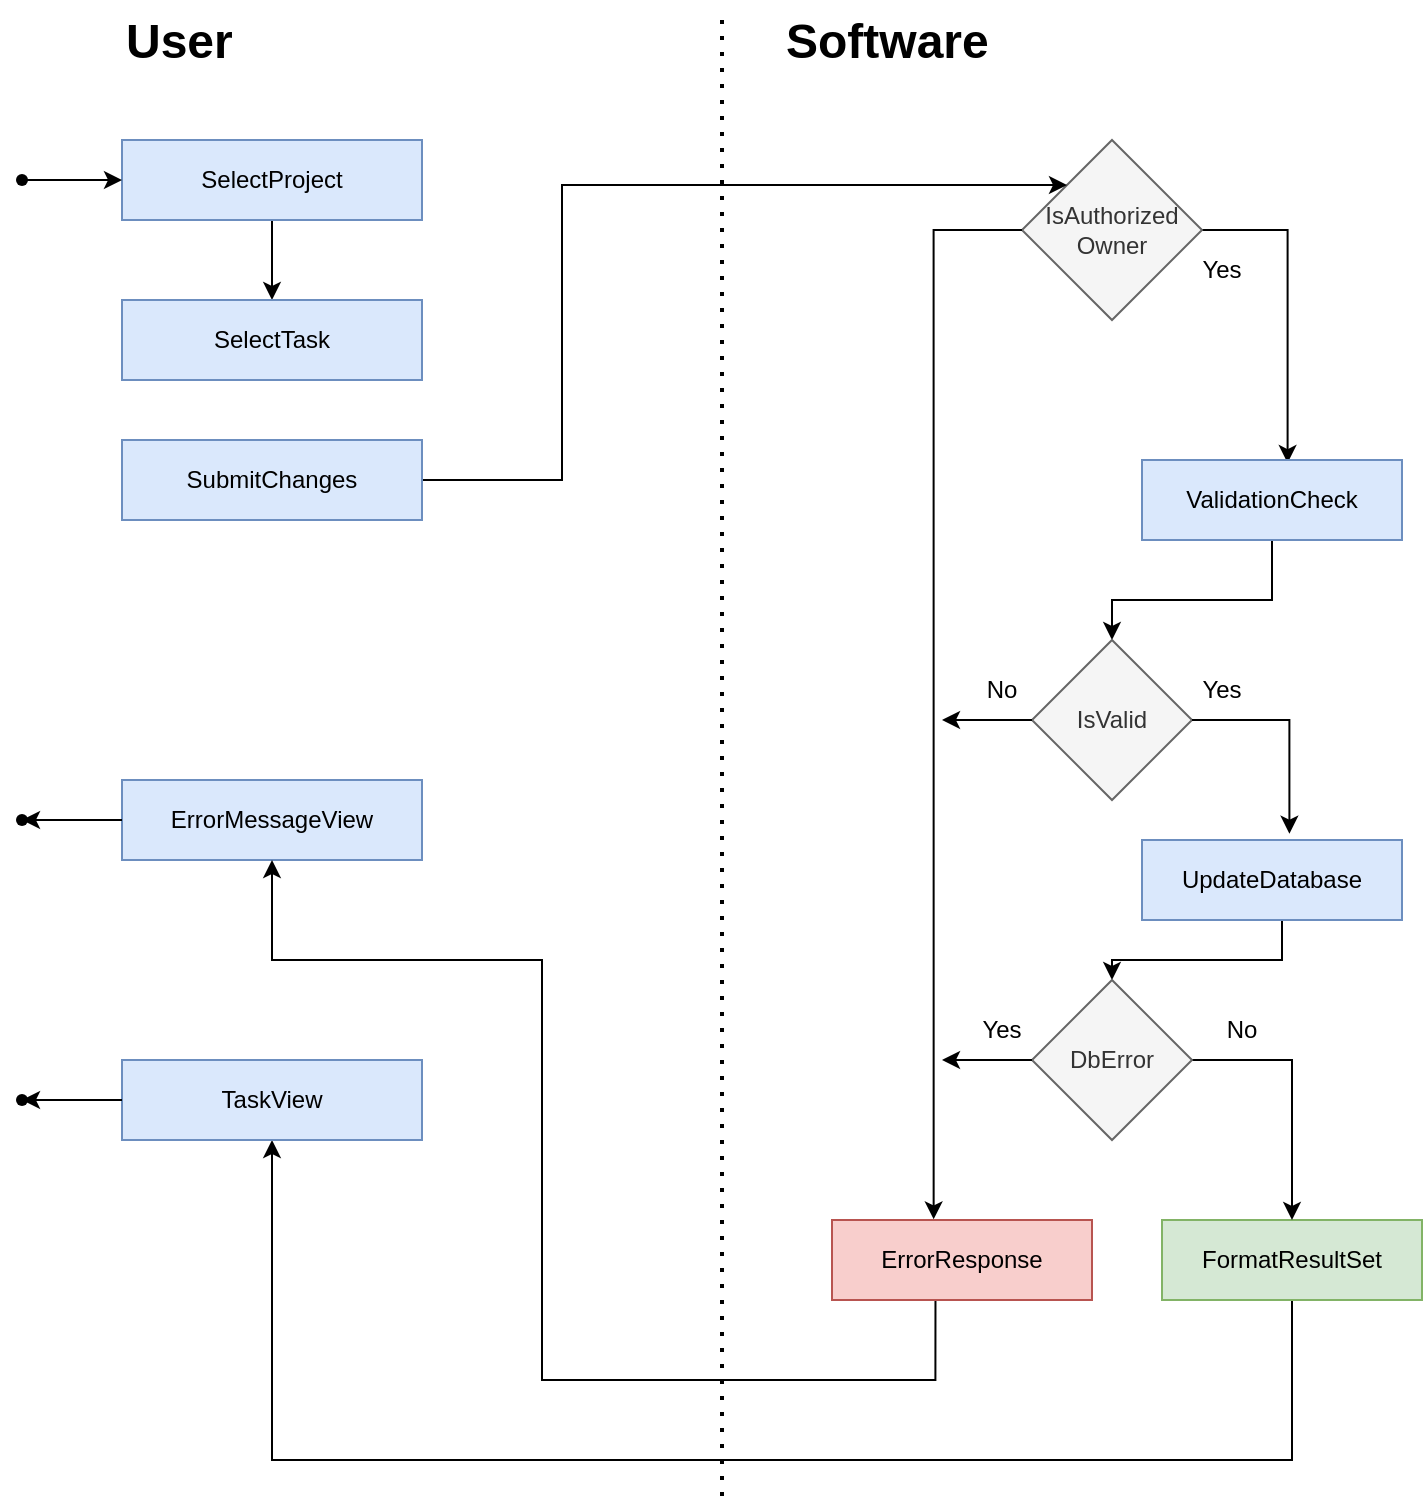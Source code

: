 <mxfile version="24.8.3">
  <diagram id="C5RBs43oDa-KdzZeNtuy" name="Page-1">
    <mxGraphModel dx="1283" dy="567" grid="1" gridSize="10" guides="1" tooltips="1" connect="1" arrows="1" fold="1" page="1" pageScale="1" pageWidth="827" pageHeight="1169" math="0" shadow="0">
      <root>
        <mxCell id="WIyWlLk6GJQsqaUBKTNV-0" />
        <mxCell id="WIyWlLk6GJQsqaUBKTNV-1" parent="WIyWlLk6GJQsqaUBKTNV-0" />
        <mxCell id="T0vc6EYNenZj_TDjWAiG-0" style="edgeStyle=orthogonalEdgeStyle;rounded=0;orthogonalLoop=1;jettySize=auto;html=1;exitX=0.5;exitY=1;exitDx=0;exitDy=0;entryX=0.5;entryY=0;entryDx=0;entryDy=0;" edge="1" parent="WIyWlLk6GJQsqaUBKTNV-1" source="T0vc6EYNenZj_TDjWAiG-1" target="T0vc6EYNenZj_TDjWAiG-6">
          <mxGeometry relative="1" as="geometry" />
        </mxCell>
        <mxCell id="T0vc6EYNenZj_TDjWAiG-1" value="SelectProject" style="rounded=0;whiteSpace=wrap;html=1;fillColor=#dae8fc;strokeColor=#6c8ebf;" vertex="1" parent="WIyWlLk6GJQsqaUBKTNV-1">
          <mxGeometry x="70" y="110" width="150" height="40" as="geometry" />
        </mxCell>
        <mxCell id="T0vc6EYNenZj_TDjWAiG-3" style="edgeStyle=orthogonalEdgeStyle;rounded=0;orthogonalLoop=1;jettySize=auto;html=1;entryX=0.56;entryY=0.038;entryDx=0;entryDy=0;entryPerimeter=0;" edge="1" parent="WIyWlLk6GJQsqaUBKTNV-1" source="T0vc6EYNenZj_TDjWAiG-4" target="T0vc6EYNenZj_TDjWAiG-11">
          <mxGeometry relative="1" as="geometry">
            <mxPoint x="650" y="260" as="targetPoint" />
            <Array as="points">
              <mxPoint x="653" y="155" />
            </Array>
          </mxGeometry>
        </mxCell>
        <mxCell id="T0vc6EYNenZj_TDjWAiG-4" value="IsAuthorized Owner" style="rhombus;whiteSpace=wrap;html=1;fillColor=#f5f5f5;fontColor=#333333;strokeColor=#666666;rounded=0;" vertex="1" parent="WIyWlLk6GJQsqaUBKTNV-1">
          <mxGeometry x="520" y="110" width="90" height="90" as="geometry" />
        </mxCell>
        <mxCell id="T0vc6EYNenZj_TDjWAiG-5" style="edgeStyle=orthogonalEdgeStyle;rounded=0;orthogonalLoop=1;jettySize=auto;html=1;entryX=0;entryY=0;entryDx=0;entryDy=0;" edge="1" parent="WIyWlLk6GJQsqaUBKTNV-1" target="T0vc6EYNenZj_TDjWAiG-4">
          <mxGeometry relative="1" as="geometry">
            <Array as="points">
              <mxPoint x="220" y="280" />
              <mxPoint x="290" y="280" />
              <mxPoint x="290" y="133" />
            </Array>
            <mxPoint x="230" y="280" as="sourcePoint" />
          </mxGeometry>
        </mxCell>
        <mxCell id="T0vc6EYNenZj_TDjWAiG-6" value="SelectTask" style="rounded=0;whiteSpace=wrap;html=1;fillColor=#dae8fc;strokeColor=#6c8ebf;" vertex="1" parent="WIyWlLk6GJQsqaUBKTNV-1">
          <mxGeometry x="70" y="190" width="150" height="40" as="geometry" />
        </mxCell>
        <mxCell id="T0vc6EYNenZj_TDjWAiG-9" value="No" style="text;html=1;align=center;verticalAlign=middle;whiteSpace=wrap;rounded=0;" vertex="1" parent="WIyWlLk6GJQsqaUBKTNV-1">
          <mxGeometry x="480" y="370" width="60" height="30" as="geometry" />
        </mxCell>
        <mxCell id="T0vc6EYNenZj_TDjWAiG-10" style="edgeStyle=orthogonalEdgeStyle;rounded=0;orthogonalLoop=1;jettySize=auto;html=1;exitX=0.5;exitY=1;exitDx=0;exitDy=0;entryX=0.5;entryY=0;entryDx=0;entryDy=0;" edge="1" parent="WIyWlLk6GJQsqaUBKTNV-1" source="T0vc6EYNenZj_TDjWAiG-11" target="T0vc6EYNenZj_TDjWAiG-13">
          <mxGeometry relative="1" as="geometry">
            <Array as="points">
              <mxPoint x="645" y="340" />
              <mxPoint x="565" y="340" />
            </Array>
          </mxGeometry>
        </mxCell>
        <mxCell id="T0vc6EYNenZj_TDjWAiG-11" value="ValidationCheck" style="rounded=0;whiteSpace=wrap;html=1;fillColor=#dae8fc;strokeColor=#6c8ebf;" vertex="1" parent="WIyWlLk6GJQsqaUBKTNV-1">
          <mxGeometry x="580" y="270" width="130" height="40" as="geometry" />
        </mxCell>
        <mxCell id="T0vc6EYNenZj_TDjWAiG-13" value="IsValid" style="rhombus;whiteSpace=wrap;html=1;fillColor=#f5f5f5;fontColor=#333333;strokeColor=#666666;rounded=0;" vertex="1" parent="WIyWlLk6GJQsqaUBKTNV-1">
          <mxGeometry x="525" y="360" width="80" height="80" as="geometry" />
        </mxCell>
        <mxCell id="T0vc6EYNenZj_TDjWAiG-14" value="Yes" style="text;html=1;align=center;verticalAlign=middle;whiteSpace=wrap;rounded=0;" vertex="1" parent="WIyWlLk6GJQsqaUBKTNV-1">
          <mxGeometry x="590" y="160" width="60" height="30" as="geometry" />
        </mxCell>
        <mxCell id="T0vc6EYNenZj_TDjWAiG-80" style="edgeStyle=orthogonalEdgeStyle;rounded=0;orthogonalLoop=1;jettySize=auto;html=1;entryX=0.5;entryY=1;entryDx=0;entryDy=0;" edge="1" parent="WIyWlLk6GJQsqaUBKTNV-1" source="T0vc6EYNenZj_TDjWAiG-18" target="T0vc6EYNenZj_TDjWAiG-21">
          <mxGeometry relative="1" as="geometry">
            <Array as="points">
              <mxPoint x="655" y="770" />
              <mxPoint x="145" y="770" />
            </Array>
          </mxGeometry>
        </mxCell>
        <mxCell id="T0vc6EYNenZj_TDjWAiG-18" value="FormatResultSet" style="rounded=0;whiteSpace=wrap;html=1;fillColor=#d5e8d4;strokeColor=#82b366;" vertex="1" parent="WIyWlLk6GJQsqaUBKTNV-1">
          <mxGeometry x="590" y="650" width="130" height="40" as="geometry" />
        </mxCell>
        <mxCell id="T0vc6EYNenZj_TDjWAiG-20" value="ErrorMessageView" style="rounded=0;whiteSpace=wrap;html=1;fillColor=#dae8fc;strokeColor=#6c8ebf;" vertex="1" parent="WIyWlLk6GJQsqaUBKTNV-1">
          <mxGeometry x="70" y="430" width="150" height="40" as="geometry" />
        </mxCell>
        <mxCell id="T0vc6EYNenZj_TDjWAiG-21" value="TaskView" style="rounded=0;whiteSpace=wrap;html=1;fillColor=#dae8fc;strokeColor=#6c8ebf;" vertex="1" parent="WIyWlLk6GJQsqaUBKTNV-1">
          <mxGeometry x="70" y="570" width="150" height="40" as="geometry" />
        </mxCell>
        <mxCell id="T0vc6EYNenZj_TDjWAiG-22" value="" style="endArrow=none;dashed=1;html=1;dashPattern=1 3;strokeWidth=2;rounded=0;" edge="1" parent="WIyWlLk6GJQsqaUBKTNV-1">
          <mxGeometry width="50" height="50" relative="1" as="geometry">
            <mxPoint x="370" y="50" as="sourcePoint" />
            <mxPoint x="370" y="790" as="targetPoint" />
          </mxGeometry>
        </mxCell>
        <mxCell id="T0vc6EYNenZj_TDjWAiG-23" value="&lt;h1 style=&quot;margin-top: 0px;&quot;&gt;User&lt;/h1&gt;" style="text;html=1;whiteSpace=wrap;overflow=hidden;rounded=0;" vertex="1" parent="WIyWlLk6GJQsqaUBKTNV-1">
          <mxGeometry x="70" y="40" width="180" height="50" as="geometry" />
        </mxCell>
        <mxCell id="T0vc6EYNenZj_TDjWAiG-24" value="&lt;h1 style=&quot;margin-top: 0px;&quot;&gt;Software&lt;/h1&gt;" style="text;html=1;whiteSpace=wrap;overflow=hidden;rounded=0;" vertex="1" parent="WIyWlLk6GJQsqaUBKTNV-1">
          <mxGeometry x="400" y="40" width="180" height="50" as="geometry" />
        </mxCell>
        <mxCell id="T0vc6EYNenZj_TDjWAiG-25" style="edgeStyle=orthogonalEdgeStyle;orthogonalLoop=1;jettySize=auto;html=1;entryX=0;entryY=0.5;entryDx=0;entryDy=0;" edge="1" parent="WIyWlLk6GJQsqaUBKTNV-1" source="T0vc6EYNenZj_TDjWAiG-26" target="T0vc6EYNenZj_TDjWAiG-1">
          <mxGeometry relative="1" as="geometry" />
        </mxCell>
        <mxCell id="T0vc6EYNenZj_TDjWAiG-26" value="" style="shape=waypoint;sketch=0;fillStyle=solid;size=6;pointerEvents=1;points=[];fillColor=none;resizable=0;rotatable=0;perimeter=centerPerimeter;snapToPoint=1;" vertex="1" parent="WIyWlLk6GJQsqaUBKTNV-1">
          <mxGeometry x="10" y="120" width="20" height="20" as="geometry" />
        </mxCell>
        <mxCell id="T0vc6EYNenZj_TDjWAiG-27" value="" style="shape=waypoint;sketch=0;fillStyle=solid;size=6;pointerEvents=1;points=[];fillColor=none;resizable=0;rotatable=0;perimeter=centerPerimeter;snapToPoint=1;" vertex="1" parent="WIyWlLk6GJQsqaUBKTNV-1">
          <mxGeometry x="10" y="440" width="20" height="20" as="geometry" />
        </mxCell>
        <mxCell id="T0vc6EYNenZj_TDjWAiG-28" value="" style="shape=waypoint;sketch=0;fillStyle=solid;size=6;pointerEvents=1;points=[];fillColor=none;resizable=0;rotatable=0;perimeter=centerPerimeter;snapToPoint=1;" vertex="1" parent="WIyWlLk6GJQsqaUBKTNV-1">
          <mxGeometry x="10" y="580" width="20" height="20" as="geometry" />
        </mxCell>
        <mxCell id="T0vc6EYNenZj_TDjWAiG-29" style="edgeStyle=orthogonalEdgeStyle;orthogonalLoop=1;jettySize=auto;html=1;exitX=0;exitY=0.5;exitDx=0;exitDy=0;entryX=0.836;entryY=0.588;entryDx=0;entryDy=0;entryPerimeter=0;" edge="1" parent="WIyWlLk6GJQsqaUBKTNV-1" source="T0vc6EYNenZj_TDjWAiG-21" target="T0vc6EYNenZj_TDjWAiG-28">
          <mxGeometry relative="1" as="geometry" />
        </mxCell>
        <mxCell id="T0vc6EYNenZj_TDjWAiG-30" style="edgeStyle=orthogonalEdgeStyle;orthogonalLoop=1;jettySize=auto;html=1;exitX=0;exitY=0.5;exitDx=0;exitDy=0;entryX=0.836;entryY=0.497;entryDx=0;entryDy=0;entryPerimeter=0;" edge="1" parent="WIyWlLk6GJQsqaUBKTNV-1" source="T0vc6EYNenZj_TDjWAiG-20" target="T0vc6EYNenZj_TDjWAiG-27">
          <mxGeometry relative="1" as="geometry" />
        </mxCell>
        <mxCell id="T0vc6EYNenZj_TDjWAiG-62" value="SubmitChanges" style="rounded=0;whiteSpace=wrap;html=1;fillColor=#dae8fc;strokeColor=#6c8ebf;" vertex="1" parent="WIyWlLk6GJQsqaUBKTNV-1">
          <mxGeometry x="70" y="260" width="150" height="40" as="geometry" />
        </mxCell>
        <mxCell id="T0vc6EYNenZj_TDjWAiG-81" style="edgeStyle=orthogonalEdgeStyle;rounded=0;orthogonalLoop=1;jettySize=auto;html=1;entryX=0.5;entryY=0;entryDx=0;entryDy=0;" edge="1" parent="WIyWlLk6GJQsqaUBKTNV-1" source="T0vc6EYNenZj_TDjWAiG-66" target="T0vc6EYNenZj_TDjWAiG-68">
          <mxGeometry relative="1" as="geometry">
            <Array as="points">
              <mxPoint x="650" y="520" />
              <mxPoint x="565" y="520" />
            </Array>
          </mxGeometry>
        </mxCell>
        <mxCell id="T0vc6EYNenZj_TDjWAiG-66" value="UpdateDatabase" style="rounded=0;whiteSpace=wrap;html=1;fillColor=#dae8fc;strokeColor=#6c8ebf;" vertex="1" parent="WIyWlLk6GJQsqaUBKTNV-1">
          <mxGeometry x="580" y="460" width="130" height="40" as="geometry" />
        </mxCell>
        <mxCell id="T0vc6EYNenZj_TDjWAiG-71" style="edgeStyle=orthogonalEdgeStyle;rounded=0;orthogonalLoop=1;jettySize=auto;html=1;exitX=1;exitY=0.5;exitDx=0;exitDy=0;entryX=0.5;entryY=0;entryDx=0;entryDy=0;" edge="1" parent="WIyWlLk6GJQsqaUBKTNV-1" source="T0vc6EYNenZj_TDjWAiG-68" target="T0vc6EYNenZj_TDjWAiG-18">
          <mxGeometry relative="1" as="geometry" />
        </mxCell>
        <mxCell id="T0vc6EYNenZj_TDjWAiG-68" value="DbError" style="rhombus;whiteSpace=wrap;html=1;fillColor=#f5f5f5;fontColor=#333333;strokeColor=#666666;rounded=0;" vertex="1" parent="WIyWlLk6GJQsqaUBKTNV-1">
          <mxGeometry x="525" y="530" width="80" height="80" as="geometry" />
        </mxCell>
        <mxCell id="T0vc6EYNenZj_TDjWAiG-69" style="edgeStyle=orthogonalEdgeStyle;rounded=0;orthogonalLoop=1;jettySize=auto;html=1;exitX=1;exitY=0.5;exitDx=0;exitDy=0;entryX=0.567;entryY=-0.079;entryDx=0;entryDy=0;entryPerimeter=0;" edge="1" parent="WIyWlLk6GJQsqaUBKTNV-1" source="T0vc6EYNenZj_TDjWAiG-13" target="T0vc6EYNenZj_TDjWAiG-66">
          <mxGeometry relative="1" as="geometry" />
        </mxCell>
        <mxCell id="T0vc6EYNenZj_TDjWAiG-70" value="Yes" style="text;html=1;align=center;verticalAlign=middle;whiteSpace=wrap;rounded=0;" vertex="1" parent="WIyWlLk6GJQsqaUBKTNV-1">
          <mxGeometry x="590" y="370" width="60" height="30" as="geometry" />
        </mxCell>
        <mxCell id="T0vc6EYNenZj_TDjWAiG-73" value="Yes" style="text;html=1;align=center;verticalAlign=middle;whiteSpace=wrap;rounded=0;" vertex="1" parent="WIyWlLk6GJQsqaUBKTNV-1">
          <mxGeometry x="480" y="540" width="60" height="30" as="geometry" />
        </mxCell>
        <mxCell id="T0vc6EYNenZj_TDjWAiG-74" value="No" style="text;html=1;align=center;verticalAlign=middle;whiteSpace=wrap;rounded=0;" vertex="1" parent="WIyWlLk6GJQsqaUBKTNV-1">
          <mxGeometry x="600" y="540" width="60" height="30" as="geometry" />
        </mxCell>
        <mxCell id="T0vc6EYNenZj_TDjWAiG-79" style="edgeStyle=orthogonalEdgeStyle;rounded=0;orthogonalLoop=1;jettySize=auto;html=1;entryX=0.5;entryY=1;entryDx=0;entryDy=0;exitX=0.398;exitY=0.973;exitDx=0;exitDy=0;exitPerimeter=0;" edge="1" parent="WIyWlLk6GJQsqaUBKTNV-1" source="T0vc6EYNenZj_TDjWAiG-75" target="T0vc6EYNenZj_TDjWAiG-20">
          <mxGeometry relative="1" as="geometry">
            <Array as="points">
              <mxPoint x="477" y="730" />
              <mxPoint x="280" y="730" />
              <mxPoint x="280" y="520" />
              <mxPoint x="145" y="520" />
            </Array>
          </mxGeometry>
        </mxCell>
        <mxCell id="T0vc6EYNenZj_TDjWAiG-75" value="ErrorResponse" style="rounded=0;whiteSpace=wrap;html=1;fillColor=#f8cecc;strokeColor=#b85450;" vertex="1" parent="WIyWlLk6GJQsqaUBKTNV-1">
          <mxGeometry x="425" y="650" width="130" height="40" as="geometry" />
        </mxCell>
        <mxCell id="T0vc6EYNenZj_TDjWAiG-76" style="edgeStyle=orthogonalEdgeStyle;rounded=0;orthogonalLoop=1;jettySize=auto;html=1;entryX=0.391;entryY=-0.008;entryDx=0;entryDy=0;entryPerimeter=0;" edge="1" parent="WIyWlLk6GJQsqaUBKTNV-1" source="T0vc6EYNenZj_TDjWAiG-4" target="T0vc6EYNenZj_TDjWAiG-75">
          <mxGeometry relative="1" as="geometry">
            <Array as="points">
              <mxPoint x="476" y="155" />
            </Array>
          </mxGeometry>
        </mxCell>
        <mxCell id="T0vc6EYNenZj_TDjWAiG-77" style="edgeStyle=orthogonalEdgeStyle;rounded=0;orthogonalLoop=1;jettySize=auto;html=1;exitX=0.75;exitY=1;exitDx=0;exitDy=0;entryX=0;entryY=1;entryDx=0;entryDy=0;" edge="1" parent="WIyWlLk6GJQsqaUBKTNV-1" source="T0vc6EYNenZj_TDjWAiG-9" target="T0vc6EYNenZj_TDjWAiG-9">
          <mxGeometry relative="1" as="geometry">
            <Array as="points">
              <mxPoint x="500" y="400" />
              <mxPoint x="500" y="400" />
            </Array>
          </mxGeometry>
        </mxCell>
        <mxCell id="T0vc6EYNenZj_TDjWAiG-78" style="edgeStyle=orthogonalEdgeStyle;rounded=0;orthogonalLoop=1;jettySize=auto;html=1;exitX=0;exitY=0.5;exitDx=0;exitDy=0;entryX=0;entryY=1;entryDx=0;entryDy=0;" edge="1" parent="WIyWlLk6GJQsqaUBKTNV-1" source="T0vc6EYNenZj_TDjWAiG-68" target="T0vc6EYNenZj_TDjWAiG-73">
          <mxGeometry relative="1" as="geometry">
            <Array as="points">
              <mxPoint x="490" y="570" />
              <mxPoint x="490" y="570" />
            </Array>
          </mxGeometry>
        </mxCell>
      </root>
    </mxGraphModel>
  </diagram>
</mxfile>
